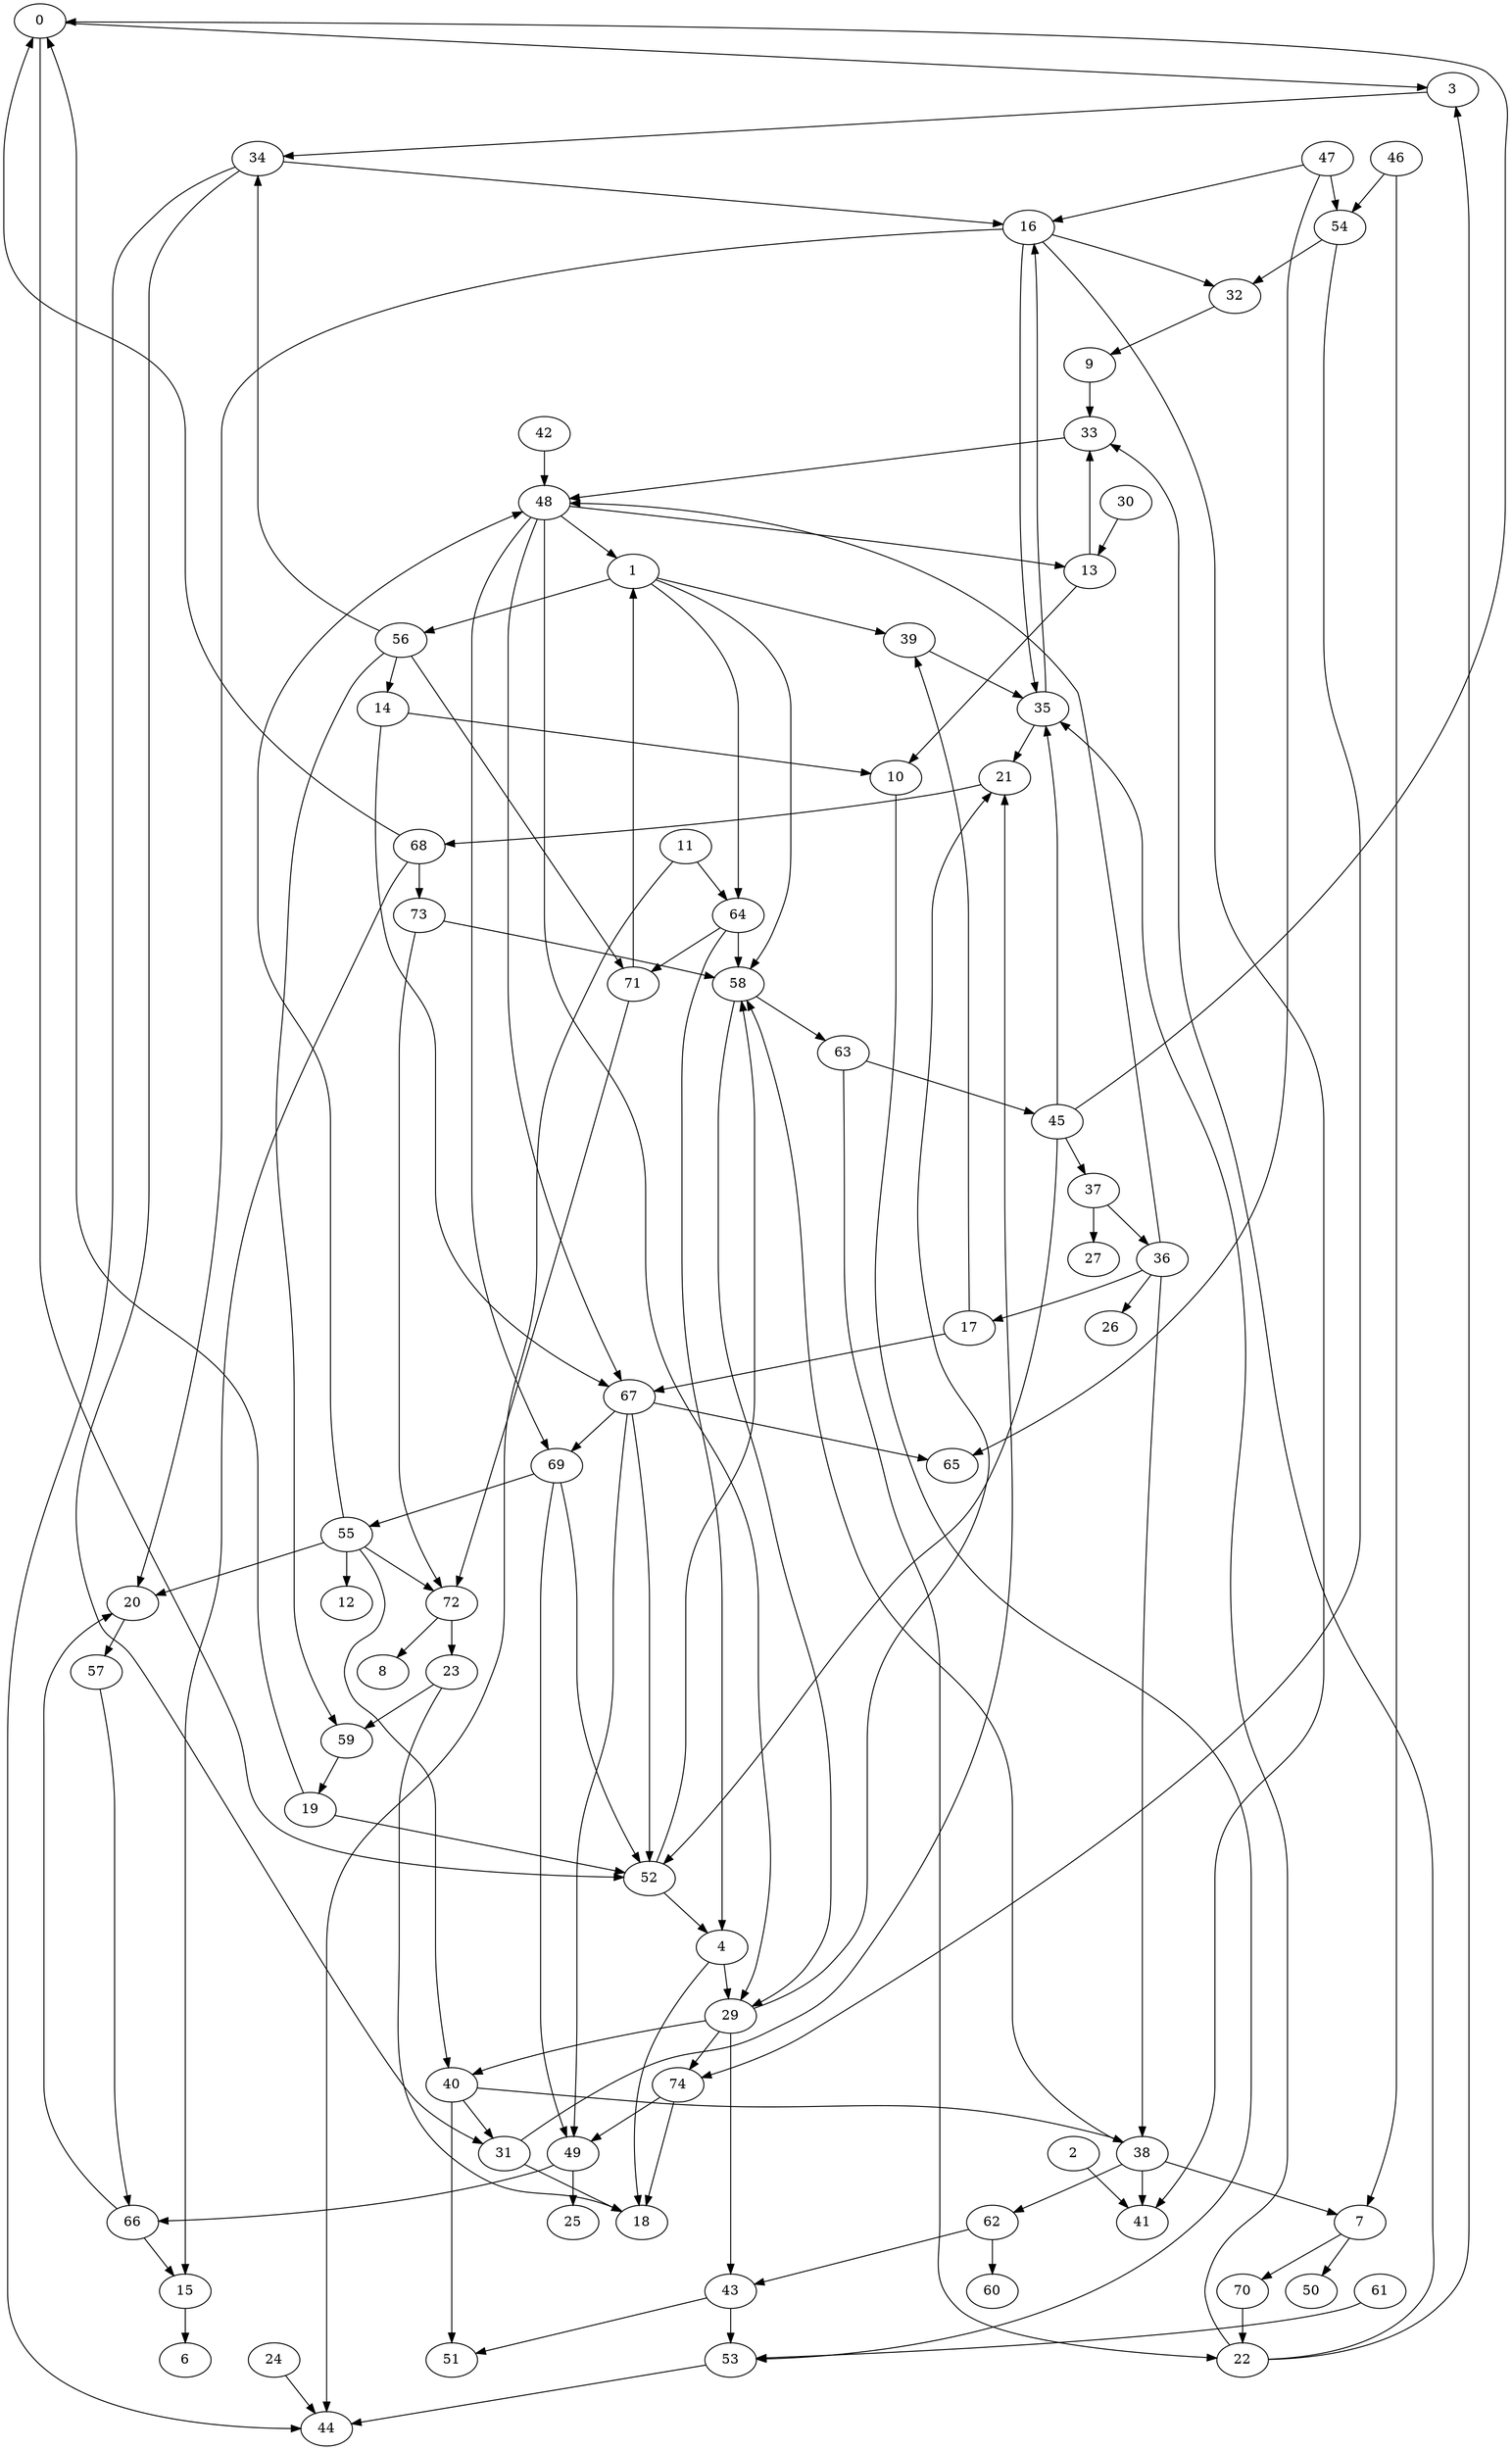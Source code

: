 strict digraph {
0;
1;
2;
3;
4;
6;
7;
8;
9;
10;
11;
12;
13;
14;
15;
16;
17;
18;
19;
20;
21;
22;
23;
24;
25;
26;
27;
29;
30;
31;
32;
33;
34;
35;
36;
37;
38;
39;
40;
41;
42;
43;
44;
45;
46;
47;
48;
49;
50;
51;
52;
53;
54;
55;
56;
57;
58;
59;
60;
61;
62;
63;
64;
65;
66;
67;
68;
69;
70;
71;
72;
73;
74;
0 -> 3 [weight=2];
0 -> 52 [weight=7];
1 -> 39 [weight=1];
1 -> 56 [weight=9];
1 -> 58 [weight=2];
1 -> 64 [weight=10];
2 -> 41 [weight=2];
3 -> 34 [weight=6];
4 -> 18 [weight=3];
4 -> 29 [weight=7];
7 -> 50 [weight=2];
7 -> 70 [weight=1];
9 -> 33 [weight=8];
10 -> 53 [weight=2];
11 -> 44 [weight=9];
11 -> 64 [weight=1];
13 -> 10 [weight=3];
13 -> 33 [weight=10];
14 -> 10 [weight=3];
14 -> 67 [weight=4];
15 -> 6 [weight=3];
16 -> 20 [weight=9];
16 -> 32 [weight=3];
16 -> 35 [weight=5];
16 -> 41 [weight=7];
17 -> 39 [weight=5];
17 -> 67 [weight=9];
19 -> 0 [weight=1];
19 -> 52 [weight=5];
20 -> 57 [weight=6];
21 -> 68 [weight=9];
22 -> 3 [weight=10];
22 -> 33 [weight=4];
22 -> 35 [weight=2];
23 -> 18 [weight=1];
23 -> 59 [weight=5];
24 -> 44 [weight=2];
29 -> 21 [weight=7];
29 -> 40 [weight=8];
29 -> 43 [weight=7];
29 -> 74 [weight=10];
30 -> 13 [weight=3];
31 -> 18 [weight=9];
31 -> 21 [weight=7];
32 -> 9 [weight=2];
33 -> 48 [weight=9];
34 -> 16 [weight=4];
34 -> 31 [weight=5];
34 -> 44 [weight=1];
35 -> 16 [weight=9];
35 -> 21 [weight=6];
36 -> 17 [weight=6];
36 -> 26 [weight=5];
36 -> 38 [weight=4];
36 -> 48 [weight=7];
37 -> 27 [weight=4];
37 -> 36 [weight=8];
38 -> 7 [weight=4];
38 -> 41 [weight=7];
38 -> 58 [weight=5];
38 -> 62 [weight=5];
39 -> 35 [weight=9];
40 -> 31 [weight=5];
40 -> 38 [weight=4];
40 -> 51 [weight=9];
42 -> 48 [weight=1];
43 -> 51 [weight=3];
43 -> 53 [weight=6];
45 -> 0 [weight=2];
45 -> 35 [weight=8];
45 -> 37 [weight=1];
45 -> 52 [weight=8];
46 -> 7 [weight=7];
46 -> 54 [weight=2];
47 -> 16 [weight=2];
47 -> 54 [weight=9];
47 -> 65 [weight=6];
48 -> 1 [weight=10];
48 -> 13 [weight=1];
48 -> 29 [weight=5];
48 -> 67 [weight=9];
48 -> 69 [weight=5];
49 -> 25 [weight=10];
49 -> 66 [weight=7];
52 -> 4 [weight=5];
52 -> 58 [weight=4];
53 -> 44 [weight=8];
54 -> 32 [weight=1];
54 -> 74 [weight=3];
55 -> 12 [weight=10];
55 -> 20 [weight=2];
55 -> 40 [weight=10];
55 -> 48 [weight=9];
55 -> 72 [weight=2];
56 -> 14 [weight=5];
56 -> 34 [weight=7];
56 -> 59 [weight=2];
56 -> 71 [weight=5];
57 -> 66 [weight=2];
58 -> 29 [weight=7];
58 -> 63 [weight=3];
59 -> 19 [weight=4];
61 -> 53 [weight=3];
62 -> 43 [weight=7];
62 -> 60 [weight=4];
63 -> 22 [weight=5];
63 -> 45 [weight=8];
64 -> 4 [weight=4];
64 -> 58 [weight=7];
64 -> 71 [weight=2];
66 -> 15 [weight=2];
66 -> 20 [weight=2];
67 -> 49 [weight=3];
67 -> 52 [weight=7];
67 -> 65 [weight=3];
67 -> 69 [weight=9];
68 -> 0 [weight=10];
68 -> 15 [weight=7];
68 -> 73 [weight=2];
69 -> 49 [weight=8];
69 -> 52 [weight=9];
69 -> 55 [weight=2];
70 -> 22 [weight=10];
71 -> 1 [weight=8];
71 -> 72 [weight=8];
72 -> 8 [weight=8];
72 -> 23 [weight=9];
73 -> 58 [weight=7];
73 -> 72 [weight=4];
74 -> 18 [weight=9];
74 -> 49 [weight=8];
}
